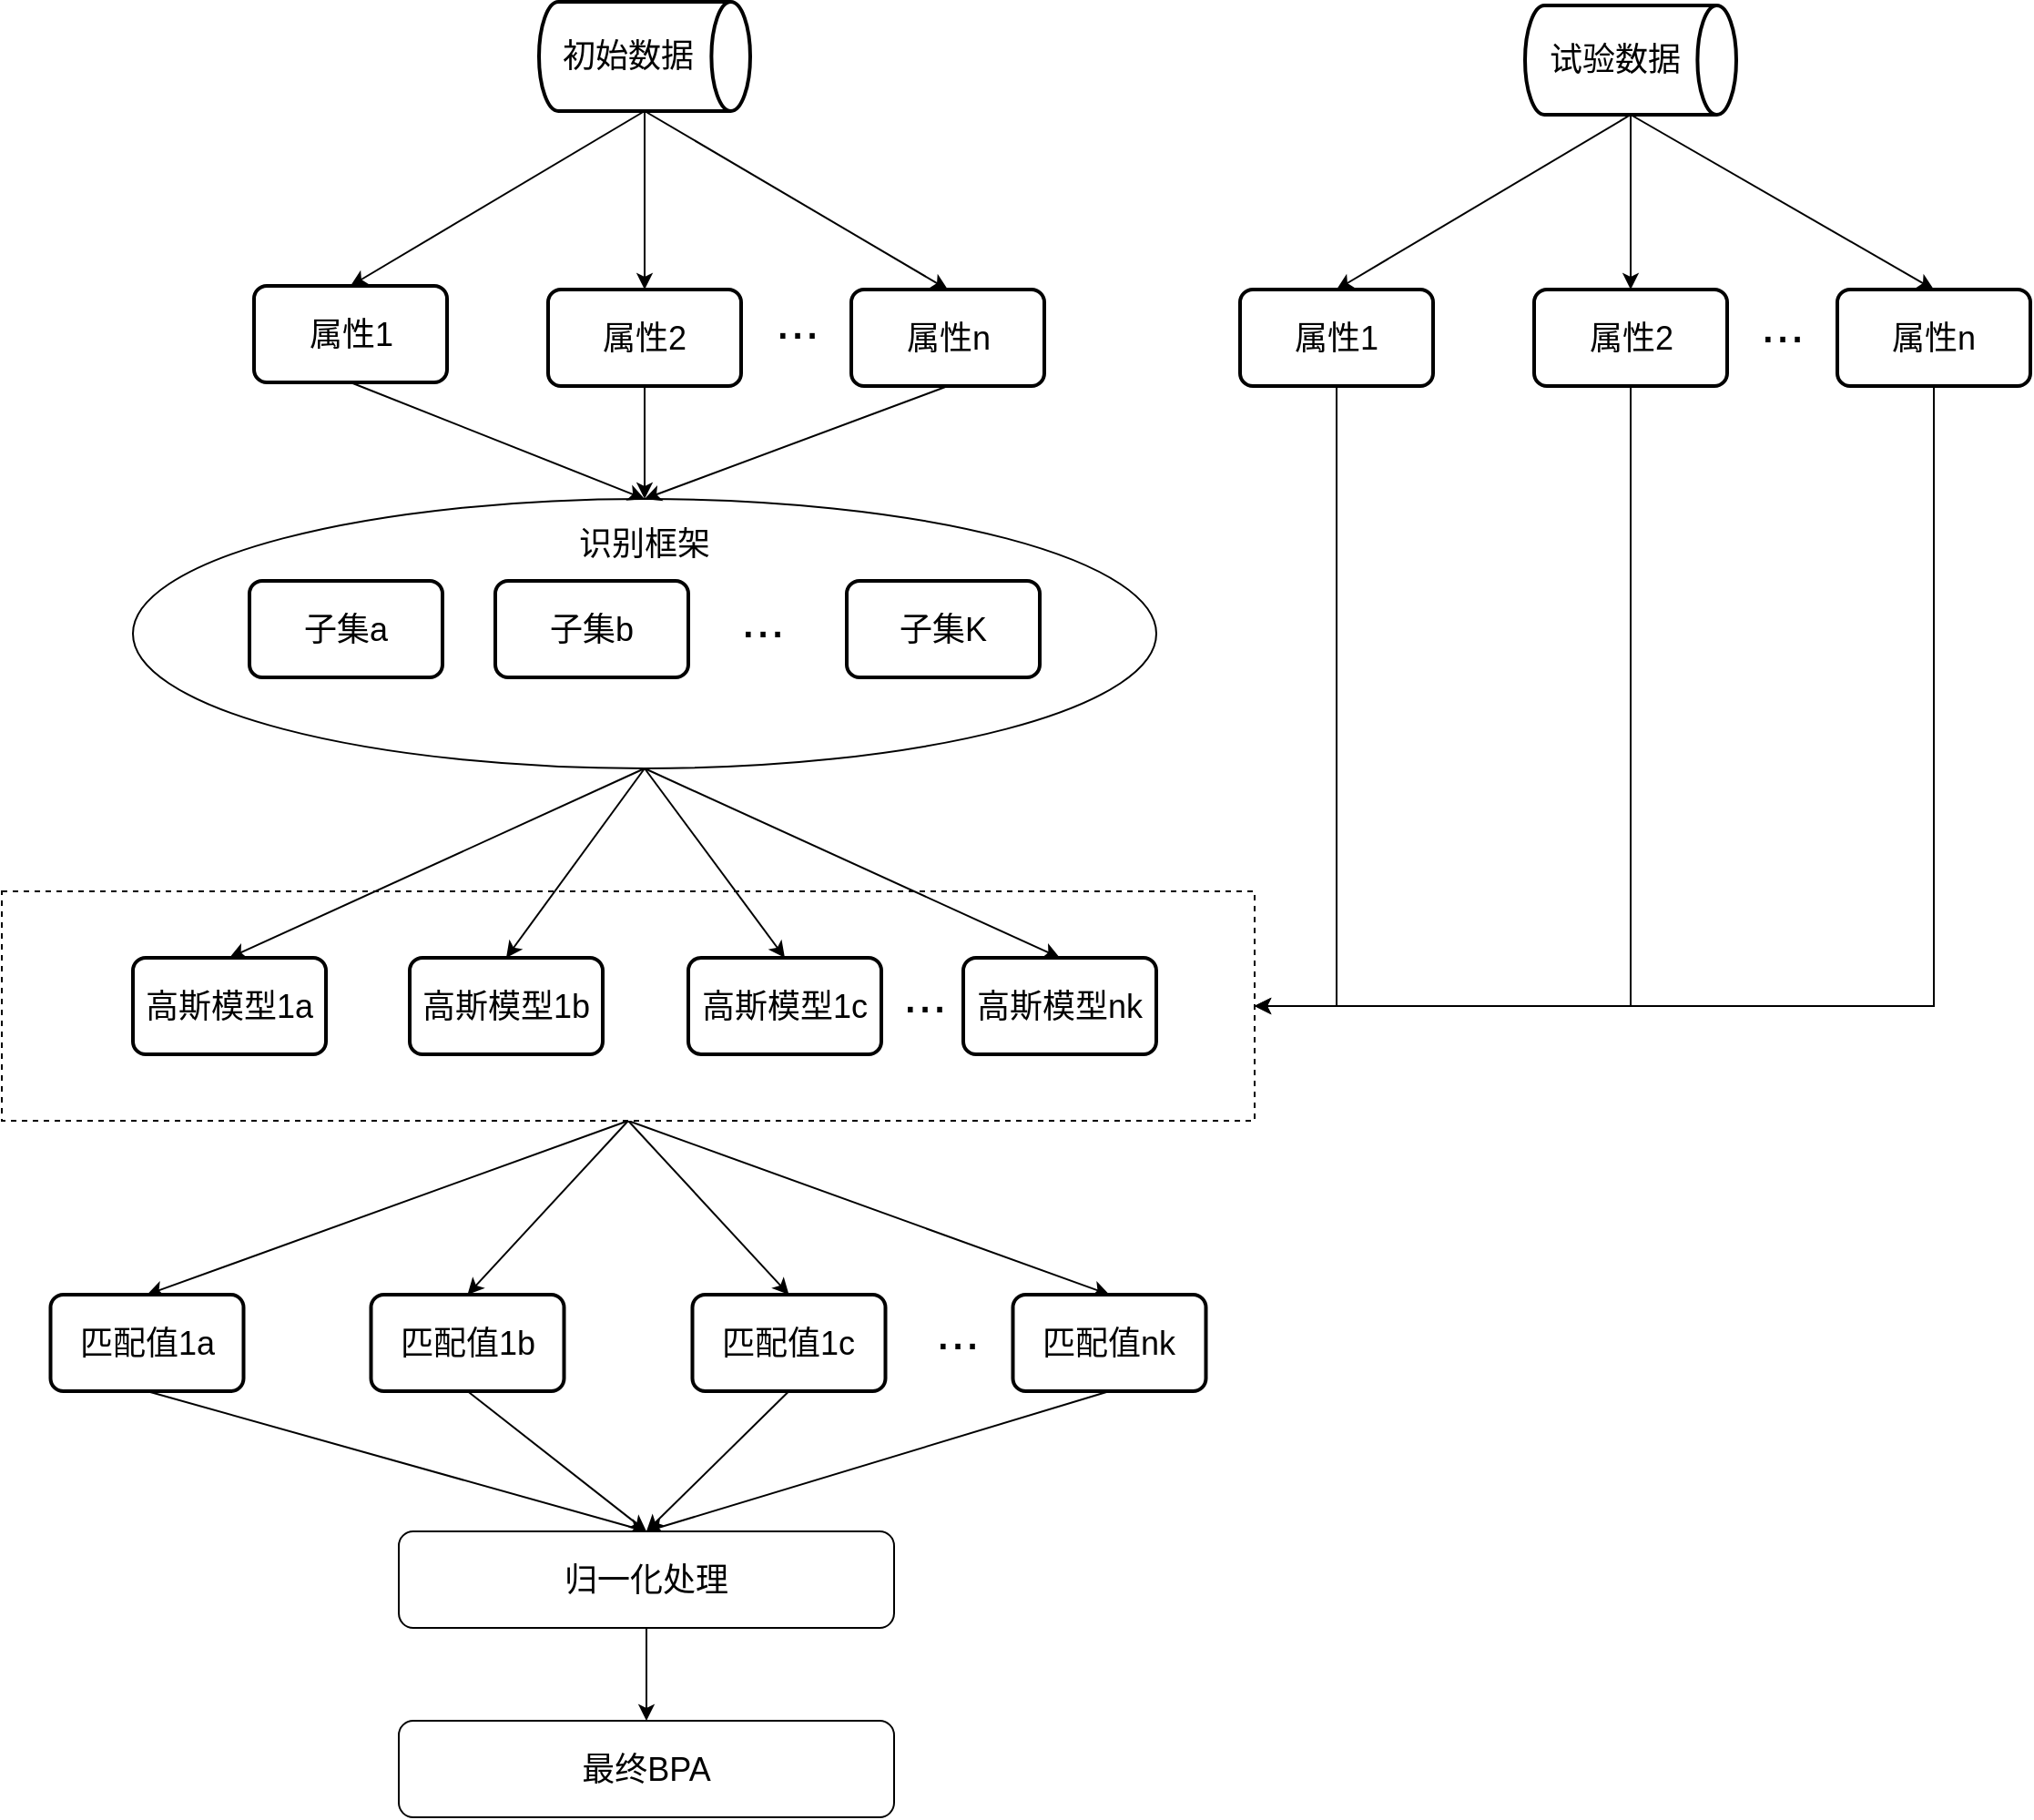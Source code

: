 <mxfile version="23.1.4" type="github">
  <diagram name="第 1 页" id="rvCDxnjKykewYmAtyhkW">
    <mxGraphModel dx="1872" dy="1086" grid="0" gridSize="10" guides="1" tooltips="1" connect="1" arrows="1" fold="1" page="1" pageScale="1" pageWidth="4681" pageHeight="3300" math="0" shadow="0">
      <root>
        <mxCell id="0" />
        <mxCell id="1" parent="0" />
        <mxCell id="0Stuzmxp_f5afEE3dOal-58" style="rounded=0;orthogonalLoop=1;jettySize=auto;html=1;exitX=0.5;exitY=1;exitDx=0;exitDy=0;entryX=0.5;entryY=0;entryDx=0;entryDy=0;" edge="1" parent="1" source="0Stuzmxp_f5afEE3dOal-49" target="0Stuzmxp_f5afEE3dOal-54">
          <mxGeometry relative="1" as="geometry" />
        </mxCell>
        <mxCell id="0Stuzmxp_f5afEE3dOal-60" style="rounded=0;orthogonalLoop=1;jettySize=auto;html=1;exitX=0.5;exitY=1;exitDx=0;exitDy=0;entryX=0.5;entryY=0;entryDx=0;entryDy=0;" edge="1" parent="1" source="0Stuzmxp_f5afEE3dOal-49" target="0Stuzmxp_f5afEE3dOal-55">
          <mxGeometry relative="1" as="geometry" />
        </mxCell>
        <mxCell id="0Stuzmxp_f5afEE3dOal-61" style="rounded=0;orthogonalLoop=1;jettySize=auto;html=1;exitX=0.5;exitY=1;exitDx=0;exitDy=0;entryX=0.5;entryY=0;entryDx=0;entryDy=0;" edge="1" parent="1" source="0Stuzmxp_f5afEE3dOal-49" target="0Stuzmxp_f5afEE3dOal-56">
          <mxGeometry relative="1" as="geometry" />
        </mxCell>
        <mxCell id="0Stuzmxp_f5afEE3dOal-62" style="rounded=0;orthogonalLoop=1;jettySize=auto;html=1;exitX=0.5;exitY=1;exitDx=0;exitDy=0;entryX=0.5;entryY=0;entryDx=0;entryDy=0;" edge="1" parent="1" source="0Stuzmxp_f5afEE3dOal-49" target="0Stuzmxp_f5afEE3dOal-57">
          <mxGeometry relative="1" as="geometry" />
        </mxCell>
        <mxCell id="0Stuzmxp_f5afEE3dOal-49" value="" style="rounded=0;whiteSpace=wrap;html=1;dashed=1;" vertex="1" parent="1">
          <mxGeometry x="159" y="554.5" width="688" height="126" as="geometry" />
        </mxCell>
        <mxCell id="0Stuzmxp_f5afEE3dOal-34" style="rounded=0;orthogonalLoop=1;jettySize=auto;html=1;exitX=0.5;exitY=1;exitDx=0;exitDy=0;entryX=0.5;entryY=0;entryDx=0;entryDy=0;" edge="1" parent="1" source="0Stuzmxp_f5afEE3dOal-23" target="0Stuzmxp_f5afEE3dOal-30">
          <mxGeometry relative="1" as="geometry" />
        </mxCell>
        <mxCell id="0Stuzmxp_f5afEE3dOal-35" style="rounded=0;orthogonalLoop=1;jettySize=auto;html=1;exitX=0.5;exitY=1;exitDx=0;exitDy=0;entryX=0.5;entryY=0;entryDx=0;entryDy=0;" edge="1" parent="1" source="0Stuzmxp_f5afEE3dOal-23" target="0Stuzmxp_f5afEE3dOal-31">
          <mxGeometry relative="1" as="geometry" />
        </mxCell>
        <mxCell id="0Stuzmxp_f5afEE3dOal-36" style="rounded=0;orthogonalLoop=1;jettySize=auto;html=1;exitX=0.5;exitY=1;exitDx=0;exitDy=0;entryX=0.5;entryY=0;entryDx=0;entryDy=0;" edge="1" parent="1" source="0Stuzmxp_f5afEE3dOal-23" target="0Stuzmxp_f5afEE3dOal-32">
          <mxGeometry relative="1" as="geometry" />
        </mxCell>
        <mxCell id="0Stuzmxp_f5afEE3dOal-37" style="rounded=0;orthogonalLoop=1;jettySize=auto;html=1;exitX=0.5;exitY=1;exitDx=0;exitDy=0;entryX=0.5;entryY=0;entryDx=0;entryDy=0;" edge="1" parent="1" source="0Stuzmxp_f5afEE3dOal-23" target="0Stuzmxp_f5afEE3dOal-33">
          <mxGeometry relative="1" as="geometry" />
        </mxCell>
        <mxCell id="0Stuzmxp_f5afEE3dOal-23" value="" style="ellipse;whiteSpace=wrap;html=1;" vertex="1" parent="1">
          <mxGeometry x="231" y="339" width="562" height="148" as="geometry" />
        </mxCell>
        <mxCell id="0Stuzmxp_f5afEE3dOal-14" style="rounded=0;orthogonalLoop=1;jettySize=auto;html=1;exitX=0.5;exitY=1;exitDx=0;exitDy=0;exitPerimeter=0;entryX=0.5;entryY=0;entryDx=0;entryDy=0;" edge="1" parent="1" source="0Stuzmxp_f5afEE3dOal-1" target="0Stuzmxp_f5afEE3dOal-2">
          <mxGeometry relative="1" as="geometry" />
        </mxCell>
        <mxCell id="0Stuzmxp_f5afEE3dOal-15" style="edgeStyle=orthogonalEdgeStyle;rounded=0;orthogonalLoop=1;jettySize=auto;html=1;exitX=0.5;exitY=1;exitDx=0;exitDy=0;exitPerimeter=0;" edge="1" parent="1" source="0Stuzmxp_f5afEE3dOal-1" target="0Stuzmxp_f5afEE3dOal-5">
          <mxGeometry relative="1" as="geometry" />
        </mxCell>
        <mxCell id="0Stuzmxp_f5afEE3dOal-16" style="rounded=0;orthogonalLoop=1;jettySize=auto;html=1;exitX=0.5;exitY=1;exitDx=0;exitDy=0;exitPerimeter=0;entryX=0.5;entryY=0;entryDx=0;entryDy=0;" edge="1" parent="1" source="0Stuzmxp_f5afEE3dOal-1" target="0Stuzmxp_f5afEE3dOal-6">
          <mxGeometry relative="1" as="geometry" />
        </mxCell>
        <mxCell id="0Stuzmxp_f5afEE3dOal-1" value="" style="strokeWidth=2;html=1;shape=mxgraph.flowchart.direct_data;whiteSpace=wrap;" vertex="1" parent="1">
          <mxGeometry x="454" y="66" width="116" height="60" as="geometry" />
        </mxCell>
        <mxCell id="0Stuzmxp_f5afEE3dOal-27" style="rounded=0;orthogonalLoop=1;jettySize=auto;html=1;exitX=0.5;exitY=1;exitDx=0;exitDy=0;entryX=0.5;entryY=0;entryDx=0;entryDy=0;" edge="1" parent="1" source="0Stuzmxp_f5afEE3dOal-2" target="0Stuzmxp_f5afEE3dOal-23">
          <mxGeometry relative="1" as="geometry" />
        </mxCell>
        <mxCell id="0Stuzmxp_f5afEE3dOal-2" value="&lt;font style=&quot;font-size: 18px;&quot;&gt;&lt;font style=&quot;font-size: 18px;&quot;&gt;属性1&lt;/font&gt;&lt;/font&gt;" style="rounded=1;whiteSpace=wrap;html=1;absoluteArcSize=1;arcSize=14;strokeWidth=2;" vertex="1" parent="1">
          <mxGeometry x="297.5" y="222" width="106" height="53" as="geometry" />
        </mxCell>
        <mxCell id="0Stuzmxp_f5afEE3dOal-4" value="&lt;font style=&quot;font-size: 18px;&quot;&gt;初始数据&lt;/font&gt;" style="text;html=1;align=center;verticalAlign=middle;whiteSpace=wrap;rounded=0;" vertex="1" parent="1">
          <mxGeometry x="441" y="79" width="124" height="34" as="geometry" />
        </mxCell>
        <mxCell id="0Stuzmxp_f5afEE3dOal-26" style="edgeStyle=orthogonalEdgeStyle;rounded=0;orthogonalLoop=1;jettySize=auto;html=1;exitX=0.5;exitY=1;exitDx=0;exitDy=0;entryX=0.5;entryY=0;entryDx=0;entryDy=0;" edge="1" parent="1" source="0Stuzmxp_f5afEE3dOal-5" target="0Stuzmxp_f5afEE3dOal-23">
          <mxGeometry relative="1" as="geometry" />
        </mxCell>
        <mxCell id="0Stuzmxp_f5afEE3dOal-5" value="&lt;font style=&quot;font-size: 18px;&quot;&gt;&lt;font style=&quot;font-size: 18px;&quot;&gt;属性2&lt;/font&gt;&lt;/font&gt;" style="rounded=1;whiteSpace=wrap;html=1;absoluteArcSize=1;arcSize=14;strokeWidth=2;" vertex="1" parent="1">
          <mxGeometry x="459" y="224" width="106" height="53" as="geometry" />
        </mxCell>
        <mxCell id="0Stuzmxp_f5afEE3dOal-28" style="rounded=0;orthogonalLoop=1;jettySize=auto;html=1;exitX=0.5;exitY=1;exitDx=0;exitDy=0;entryX=0.5;entryY=0;entryDx=0;entryDy=0;" edge="1" parent="1" source="0Stuzmxp_f5afEE3dOal-6" target="0Stuzmxp_f5afEE3dOal-23">
          <mxGeometry relative="1" as="geometry" />
        </mxCell>
        <mxCell id="0Stuzmxp_f5afEE3dOal-6" value="&lt;font style=&quot;font-size: 18px;&quot;&gt;&lt;font style=&quot;font-size: 18px;&quot;&gt;属性n&lt;/font&gt;&lt;/font&gt;" style="rounded=1;whiteSpace=wrap;html=1;absoluteArcSize=1;arcSize=14;strokeWidth=2;" vertex="1" parent="1">
          <mxGeometry x="625.5" y="224" width="106" height="53" as="geometry" />
        </mxCell>
        <mxCell id="0Stuzmxp_f5afEE3dOal-20" value="&lt;span style=&quot;font-size: 18px;&quot;&gt;子集a&lt;/span&gt;" style="rounded=1;whiteSpace=wrap;html=1;absoluteArcSize=1;arcSize=14;strokeWidth=2;" vertex="1" parent="1">
          <mxGeometry x="295" y="384" width="106" height="53" as="geometry" />
        </mxCell>
        <mxCell id="0Stuzmxp_f5afEE3dOal-21" value="&lt;span style=&quot;font-size: 18px;&quot;&gt;子集b&lt;/span&gt;" style="rounded=1;whiteSpace=wrap;html=1;absoluteArcSize=1;arcSize=14;strokeWidth=2;" vertex="1" parent="1">
          <mxGeometry x="430" y="384" width="106" height="53" as="geometry" />
        </mxCell>
        <mxCell id="0Stuzmxp_f5afEE3dOal-22" value="&lt;span style=&quot;font-size: 18px;&quot;&gt;子集K&lt;/span&gt;" style="rounded=1;whiteSpace=wrap;html=1;absoluteArcSize=1;arcSize=14;strokeWidth=2;" vertex="1" parent="1">
          <mxGeometry x="623" y="384" width="106" height="53" as="geometry" />
        </mxCell>
        <mxCell id="0Stuzmxp_f5afEE3dOal-24" value="&lt;font style=&quot;font-size: 29px;&quot;&gt;...&lt;/font&gt;" style="text;html=1;align=center;verticalAlign=middle;whiteSpace=wrap;rounded=0;" vertex="1" parent="1">
          <mxGeometry x="547" y="390" width="60" height="30" as="geometry" />
        </mxCell>
        <mxCell id="0Stuzmxp_f5afEE3dOal-25" value="&lt;font style=&quot;font-size: 29px;&quot;&gt;...&lt;/font&gt;" style="text;html=1;align=center;verticalAlign=middle;whiteSpace=wrap;rounded=0;" vertex="1" parent="1">
          <mxGeometry x="565.5" y="226" width="60" height="30" as="geometry" />
        </mxCell>
        <mxCell id="0Stuzmxp_f5afEE3dOal-29" value="&lt;font style=&quot;font-size: 18px;&quot;&gt;识别框架&lt;/font&gt;" style="text;html=1;align=center;verticalAlign=middle;whiteSpace=wrap;rounded=0;" vertex="1" parent="1">
          <mxGeometry x="470" y="349" width="84" height="30" as="geometry" />
        </mxCell>
        <mxCell id="0Stuzmxp_f5afEE3dOal-30" value="&lt;span style=&quot;font-size: 18px;&quot;&gt;高斯模型1a&lt;/span&gt;" style="rounded=1;whiteSpace=wrap;html=1;absoluteArcSize=1;arcSize=14;strokeWidth=2;" vertex="1" parent="1">
          <mxGeometry x="231" y="591" width="106" height="53" as="geometry" />
        </mxCell>
        <mxCell id="0Stuzmxp_f5afEE3dOal-31" value="&lt;span style=&quot;font-size: 18px;&quot;&gt;高斯模型1b&lt;/span&gt;" style="rounded=1;whiteSpace=wrap;html=1;absoluteArcSize=1;arcSize=14;strokeWidth=2;" vertex="1" parent="1">
          <mxGeometry x="383" y="591" width="106" height="53" as="geometry" />
        </mxCell>
        <mxCell id="0Stuzmxp_f5afEE3dOal-32" value="&lt;span style=&quot;font-size: 18px;&quot;&gt;高斯模型1c&lt;/span&gt;" style="rounded=1;whiteSpace=wrap;html=1;absoluteArcSize=1;arcSize=14;strokeWidth=2;" vertex="1" parent="1">
          <mxGeometry x="536" y="591" width="106" height="53" as="geometry" />
        </mxCell>
        <mxCell id="0Stuzmxp_f5afEE3dOal-33" value="&lt;span style=&quot;font-size: 18px;&quot;&gt;高斯模型nk&lt;/span&gt;" style="rounded=1;whiteSpace=wrap;html=1;absoluteArcSize=1;arcSize=14;strokeWidth=2;" vertex="1" parent="1">
          <mxGeometry x="687" y="591" width="106" height="53" as="geometry" />
        </mxCell>
        <mxCell id="0Stuzmxp_f5afEE3dOal-39" value="&lt;font style=&quot;font-size: 29px;&quot;&gt;...&lt;/font&gt;" style="text;html=1;align=center;verticalAlign=middle;whiteSpace=wrap;rounded=0;" vertex="1" parent="1">
          <mxGeometry x="635.5" y="596" width="60" height="30" as="geometry" />
        </mxCell>
        <mxCell id="0Stuzmxp_f5afEE3dOal-40" style="rounded=0;orthogonalLoop=1;jettySize=auto;html=1;exitX=0.5;exitY=1;exitDx=0;exitDy=0;exitPerimeter=0;entryX=0.5;entryY=0;entryDx=0;entryDy=0;" edge="1" parent="1" source="0Stuzmxp_f5afEE3dOal-43" target="0Stuzmxp_f5afEE3dOal-44">
          <mxGeometry relative="1" as="geometry" />
        </mxCell>
        <mxCell id="0Stuzmxp_f5afEE3dOal-41" style="edgeStyle=orthogonalEdgeStyle;rounded=0;orthogonalLoop=1;jettySize=auto;html=1;exitX=0.5;exitY=1;exitDx=0;exitDy=0;exitPerimeter=0;" edge="1" parent="1" source="0Stuzmxp_f5afEE3dOal-43" target="0Stuzmxp_f5afEE3dOal-46">
          <mxGeometry relative="1" as="geometry" />
        </mxCell>
        <mxCell id="0Stuzmxp_f5afEE3dOal-42" style="rounded=0;orthogonalLoop=1;jettySize=auto;html=1;exitX=0.5;exitY=1;exitDx=0;exitDy=0;exitPerimeter=0;entryX=0.5;entryY=0;entryDx=0;entryDy=0;" edge="1" parent="1" source="0Stuzmxp_f5afEE3dOal-43" target="0Stuzmxp_f5afEE3dOal-47">
          <mxGeometry relative="1" as="geometry" />
        </mxCell>
        <mxCell id="0Stuzmxp_f5afEE3dOal-43" value="" style="strokeWidth=2;html=1;shape=mxgraph.flowchart.direct_data;whiteSpace=wrap;" vertex="1" parent="1">
          <mxGeometry x="995.5" y="68" width="116" height="60" as="geometry" />
        </mxCell>
        <mxCell id="0Stuzmxp_f5afEE3dOal-53" style="edgeStyle=orthogonalEdgeStyle;rounded=0;orthogonalLoop=1;jettySize=auto;html=1;exitX=0.5;exitY=1;exitDx=0;exitDy=0;entryX=1;entryY=0.5;entryDx=0;entryDy=0;" edge="1" parent="1" source="0Stuzmxp_f5afEE3dOal-44" target="0Stuzmxp_f5afEE3dOal-49">
          <mxGeometry relative="1" as="geometry" />
        </mxCell>
        <mxCell id="0Stuzmxp_f5afEE3dOal-44" value="&lt;font style=&quot;font-size: 18px;&quot;&gt;&lt;font style=&quot;font-size: 18px;&quot;&gt;属性1&lt;/font&gt;&lt;/font&gt;" style="rounded=1;whiteSpace=wrap;html=1;absoluteArcSize=1;arcSize=14;strokeWidth=2;" vertex="1" parent="1">
          <mxGeometry x="839" y="224" width="106" height="53" as="geometry" />
        </mxCell>
        <mxCell id="0Stuzmxp_f5afEE3dOal-45" value="&lt;font style=&quot;font-size: 18px;&quot;&gt;试验数据&lt;/font&gt;" style="text;html=1;align=center;verticalAlign=middle;whiteSpace=wrap;rounded=0;" vertex="1" parent="1">
          <mxGeometry x="982.5" y="81" width="124" height="34" as="geometry" />
        </mxCell>
        <mxCell id="0Stuzmxp_f5afEE3dOal-51" style="edgeStyle=orthogonalEdgeStyle;rounded=0;orthogonalLoop=1;jettySize=auto;html=1;exitX=0.5;exitY=1;exitDx=0;exitDy=0;entryX=1;entryY=0.5;entryDx=0;entryDy=0;" edge="1" parent="1" source="0Stuzmxp_f5afEE3dOal-46" target="0Stuzmxp_f5afEE3dOal-49">
          <mxGeometry relative="1" as="geometry">
            <mxPoint x="1052.211" y="606.23" as="targetPoint" />
          </mxGeometry>
        </mxCell>
        <mxCell id="0Stuzmxp_f5afEE3dOal-46" value="&lt;font style=&quot;font-size: 18px;&quot;&gt;&lt;font style=&quot;font-size: 18px;&quot;&gt;属性2&lt;/font&gt;&lt;/font&gt;" style="rounded=1;whiteSpace=wrap;html=1;absoluteArcSize=1;arcSize=14;strokeWidth=2;" vertex="1" parent="1">
          <mxGeometry x="1000.5" y="224" width="106" height="53" as="geometry" />
        </mxCell>
        <mxCell id="0Stuzmxp_f5afEE3dOal-52" style="edgeStyle=orthogonalEdgeStyle;rounded=0;orthogonalLoop=1;jettySize=auto;html=1;exitX=0.5;exitY=1;exitDx=0;exitDy=0;entryX=1;entryY=0.5;entryDx=0;entryDy=0;" edge="1" parent="1" source="0Stuzmxp_f5afEE3dOal-47" target="0Stuzmxp_f5afEE3dOal-49">
          <mxGeometry relative="1" as="geometry" />
        </mxCell>
        <mxCell id="0Stuzmxp_f5afEE3dOal-47" value="&lt;font style=&quot;font-size: 18px;&quot;&gt;&lt;font style=&quot;font-size: 18px;&quot;&gt;属性n&lt;/font&gt;&lt;/font&gt;" style="rounded=1;whiteSpace=wrap;html=1;absoluteArcSize=1;arcSize=14;strokeWidth=2;" vertex="1" parent="1">
          <mxGeometry x="1167" y="224" width="106" height="53" as="geometry" />
        </mxCell>
        <mxCell id="0Stuzmxp_f5afEE3dOal-48" value="&lt;font style=&quot;font-size: 29px;&quot;&gt;...&lt;/font&gt;" style="text;html=1;align=center;verticalAlign=middle;whiteSpace=wrap;rounded=0;" vertex="1" parent="1">
          <mxGeometry x="1107" y="228" width="60" height="30" as="geometry" />
        </mxCell>
        <mxCell id="0Stuzmxp_f5afEE3dOal-66" style="rounded=0;orthogonalLoop=1;jettySize=auto;html=1;exitX=0.5;exitY=1;exitDx=0;exitDy=0;entryX=0.5;entryY=0;entryDx=0;entryDy=0;" edge="1" parent="1" source="0Stuzmxp_f5afEE3dOal-54" target="0Stuzmxp_f5afEE3dOal-64">
          <mxGeometry relative="1" as="geometry" />
        </mxCell>
        <mxCell id="0Stuzmxp_f5afEE3dOal-54" value="&lt;span style=&quot;font-size: 18px;&quot;&gt;匹配值1a&lt;/span&gt;" style="rounded=1;whiteSpace=wrap;html=1;absoluteArcSize=1;arcSize=14;strokeWidth=2;" vertex="1" parent="1">
          <mxGeometry x="185.75" y="776" width="106" height="53" as="geometry" />
        </mxCell>
        <mxCell id="0Stuzmxp_f5afEE3dOal-70" style="rounded=0;orthogonalLoop=1;jettySize=auto;html=1;exitX=0.5;exitY=1;exitDx=0;exitDy=0;entryX=0.5;entryY=0;entryDx=0;entryDy=0;" edge="1" parent="1" source="0Stuzmxp_f5afEE3dOal-55" target="0Stuzmxp_f5afEE3dOal-64">
          <mxGeometry relative="1" as="geometry" />
        </mxCell>
        <mxCell id="0Stuzmxp_f5afEE3dOal-55" value="&lt;span style=&quot;font-size: 18px;&quot;&gt;匹配值1b&lt;/span&gt;" style="rounded=1;whiteSpace=wrap;html=1;absoluteArcSize=1;arcSize=14;strokeWidth=2;" vertex="1" parent="1">
          <mxGeometry x="361.75" y="776" width="106" height="53" as="geometry" />
        </mxCell>
        <mxCell id="0Stuzmxp_f5afEE3dOal-67" style="rounded=0;orthogonalLoop=1;jettySize=auto;html=1;exitX=0.5;exitY=1;exitDx=0;exitDy=0;entryX=0.5;entryY=0;entryDx=0;entryDy=0;" edge="1" parent="1" source="0Stuzmxp_f5afEE3dOal-56" target="0Stuzmxp_f5afEE3dOal-64">
          <mxGeometry relative="1" as="geometry" />
        </mxCell>
        <mxCell id="0Stuzmxp_f5afEE3dOal-56" value="&lt;span style=&quot;font-size: 18px;&quot;&gt;匹配值1c&lt;/span&gt;" style="rounded=1;whiteSpace=wrap;html=1;absoluteArcSize=1;arcSize=14;strokeWidth=2;" vertex="1" parent="1">
          <mxGeometry x="538.25" y="776" width="106" height="53" as="geometry" />
        </mxCell>
        <mxCell id="0Stuzmxp_f5afEE3dOal-68" style="rounded=0;orthogonalLoop=1;jettySize=auto;html=1;exitX=0.5;exitY=1;exitDx=0;exitDy=0;entryX=0.5;entryY=0;entryDx=0;entryDy=0;" edge="1" parent="1" source="0Stuzmxp_f5afEE3dOal-57" target="0Stuzmxp_f5afEE3dOal-64">
          <mxGeometry relative="1" as="geometry" />
        </mxCell>
        <mxCell id="0Stuzmxp_f5afEE3dOal-57" value="&lt;span style=&quot;font-size: 18px;&quot;&gt;匹配值nk&lt;/span&gt;" style="rounded=1;whiteSpace=wrap;html=1;absoluteArcSize=1;arcSize=14;strokeWidth=2;" vertex="1" parent="1">
          <mxGeometry x="714.25" y="776" width="106" height="53" as="geometry" />
        </mxCell>
        <mxCell id="0Stuzmxp_f5afEE3dOal-63" value="&lt;font style=&quot;font-size: 29px;&quot;&gt;...&lt;/font&gt;" style="text;html=1;align=center;verticalAlign=middle;whiteSpace=wrap;rounded=0;" vertex="1" parent="1">
          <mxGeometry x="654.25" y="781" width="60" height="30" as="geometry" />
        </mxCell>
        <mxCell id="0Stuzmxp_f5afEE3dOal-71" style="edgeStyle=orthogonalEdgeStyle;rounded=0;orthogonalLoop=1;jettySize=auto;html=1;exitX=0.5;exitY=1;exitDx=0;exitDy=0;" edge="1" parent="1" source="0Stuzmxp_f5afEE3dOal-64" target="0Stuzmxp_f5afEE3dOal-65">
          <mxGeometry relative="1" as="geometry" />
        </mxCell>
        <mxCell id="0Stuzmxp_f5afEE3dOal-64" value="&lt;font style=&quot;font-size: 18px;&quot;&gt;归一化处理&lt;/font&gt;" style="rounded=1;whiteSpace=wrap;html=1;" vertex="1" parent="1">
          <mxGeometry x="377" y="906" width="272" height="53" as="geometry" />
        </mxCell>
        <mxCell id="0Stuzmxp_f5afEE3dOal-65" value="&lt;font style=&quot;font-size: 18px;&quot;&gt;最终BPA&lt;/font&gt;" style="rounded=1;whiteSpace=wrap;html=1;" vertex="1" parent="1">
          <mxGeometry x="377" y="1010" width="272" height="53" as="geometry" />
        </mxCell>
      </root>
    </mxGraphModel>
  </diagram>
</mxfile>
